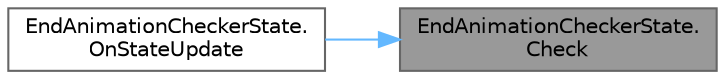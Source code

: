 digraph "EndAnimationCheckerState.Check"
{
 // LATEX_PDF_SIZE
  bgcolor="transparent";
  edge [fontname=Helvetica,fontsize=10,labelfontname=Helvetica,labelfontsize=10];
  node [fontname=Helvetica,fontsize=10,shape=box,height=0.2,width=0.4];
  rankdir="RL";
  Node1 [id="Node000001",label="EndAnimationCheckerState.\lCheck",height=0.2,width=0.4,color="gray40", fillcolor="grey60", style="filled", fontcolor="black",tooltip=" "];
  Node1 -> Node2 [id="edge1_Node000001_Node000002",dir="back",color="steelblue1",style="solid",tooltip=" "];
  Node2 [id="Node000002",label="EndAnimationCheckerState.\lOnStateUpdate",height=0.2,width=0.4,color="grey40", fillcolor="white", style="filled",URL="$class_end_animation_checker_state.html#a6bafea6c5ac667c53229c2a21e8cb428",tooltip=" "];
}
